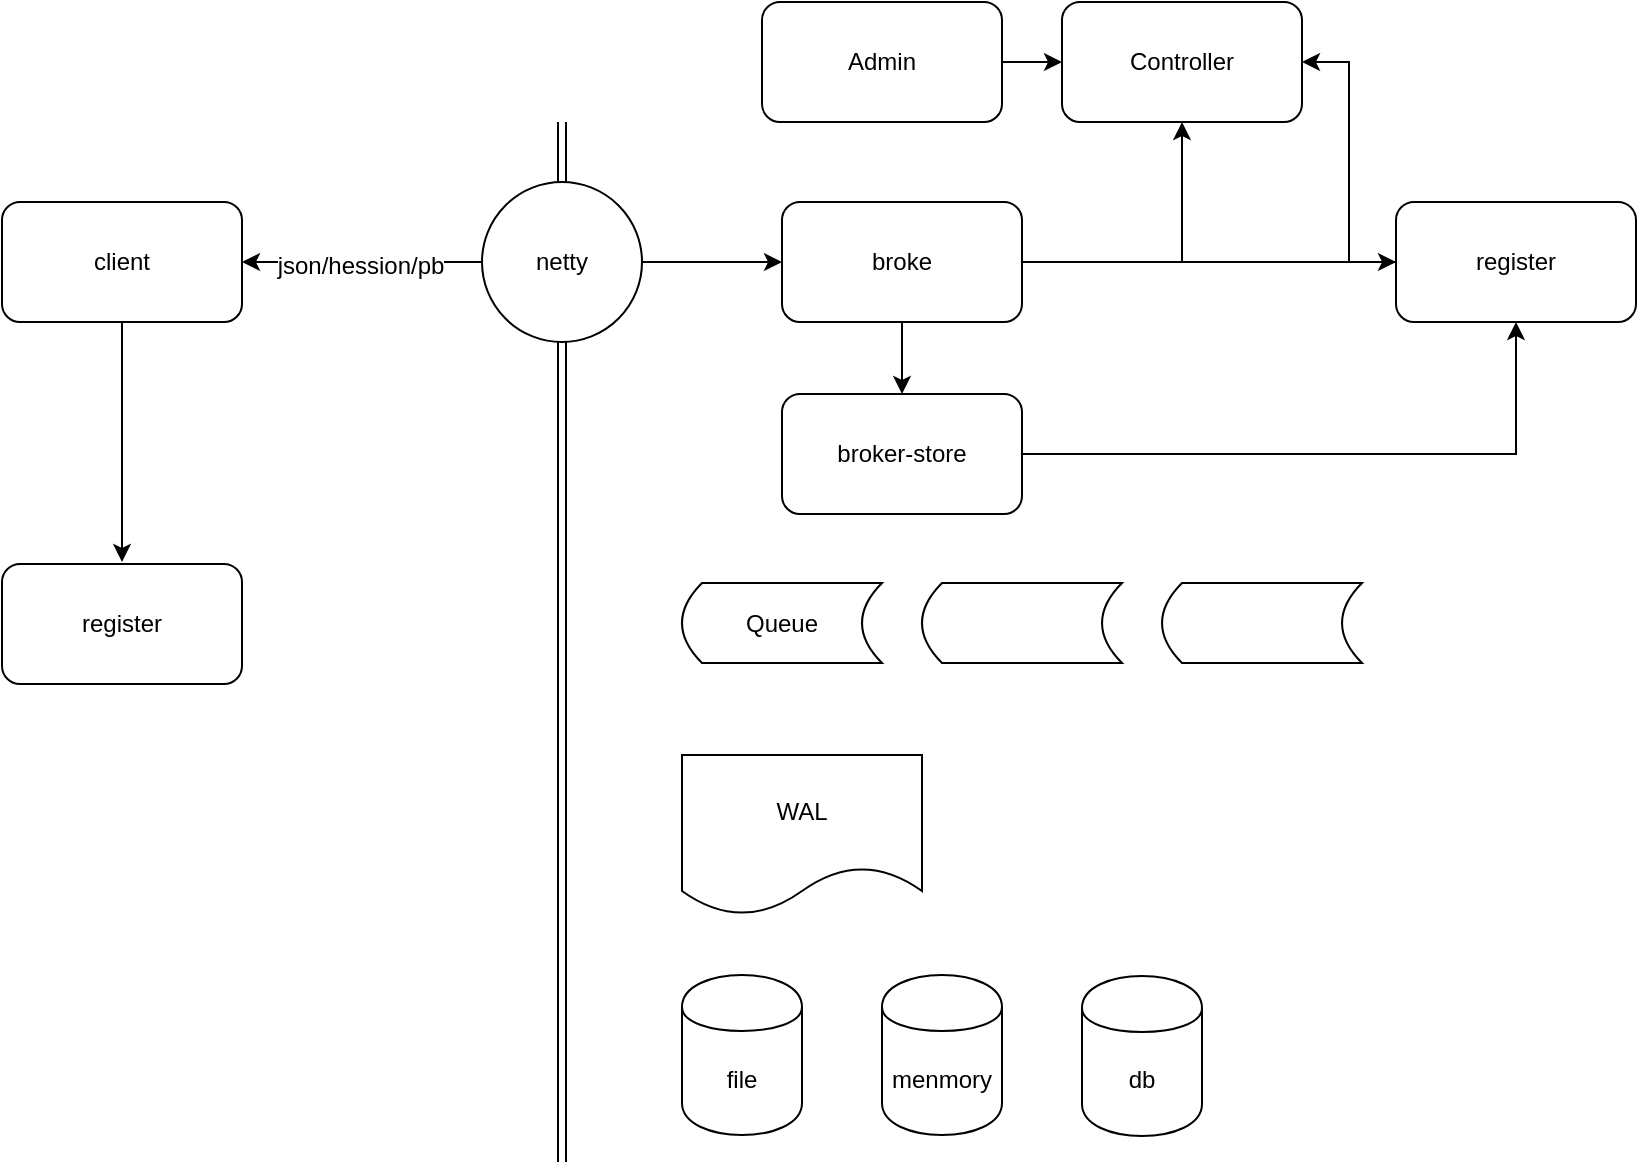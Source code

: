 <mxfile pages="1" version="11.2.4" type="github"><diagram id="NjYgPri0UZDIPDoO4oQ4" name="Page-1"><mxGraphModel dx="1426" dy="694" grid="1" gridSize="10" guides="1" tooltips="1" connect="1" arrows="1" fold="1" page="1" pageScale="1" pageWidth="827" pageHeight="1169" math="0" shadow="0"><root><mxCell id="0"/><mxCell id="1" parent="0"/><mxCell id="zrlcP0Jvn5EY-r984SPC-32" style="edgeStyle=orthogonalEdgeStyle;rounded=0;orthogonalLoop=1;jettySize=auto;html=1;exitX=0.5;exitY=1;exitDx=0;exitDy=0;" edge="1" parent="1" source="zrlcP0Jvn5EY-r984SPC-1"><mxGeometry relative="1" as="geometry"><mxPoint x="130" y="310" as="targetPoint"/></mxGeometry></mxCell><mxCell id="zrlcP0Jvn5EY-r984SPC-1" value="client" style="rounded=1;whiteSpace=wrap;html=1;" vertex="1" parent="1"><mxGeometry x="70" y="130" width="120" height="60" as="geometry"/></mxCell><mxCell id="zrlcP0Jvn5EY-r984SPC-5" value="" style="shape=link;html=1;" edge="1" parent="1"><mxGeometry width="100" relative="1" as="geometry"><mxPoint x="350" y="90" as="sourcePoint"/><mxPoint x="350" y="610" as="targetPoint"/></mxGeometry></mxCell><mxCell id="zrlcP0Jvn5EY-r984SPC-20" value="" style="edgeStyle=orthogonalEdgeStyle;rounded=0;orthogonalLoop=1;jettySize=auto;html=1;" edge="1" parent="1" source="zrlcP0Jvn5EY-r984SPC-6" target="zrlcP0Jvn5EY-r984SPC-17"><mxGeometry relative="1" as="geometry"/></mxCell><mxCell id="zrlcP0Jvn5EY-r984SPC-22" value="" style="edgeStyle=orthogonalEdgeStyle;rounded=0;orthogonalLoop=1;jettySize=auto;html=1;" edge="1" parent="1" source="zrlcP0Jvn5EY-r984SPC-6" target="zrlcP0Jvn5EY-r984SPC-21"><mxGeometry relative="1" as="geometry"/></mxCell><mxCell id="zrlcP0Jvn5EY-r984SPC-27" style="edgeStyle=orthogonalEdgeStyle;rounded=0;orthogonalLoop=1;jettySize=auto;html=1;" edge="1" parent="1" source="zrlcP0Jvn5EY-r984SPC-6" target="zrlcP0Jvn5EY-r984SPC-23"><mxGeometry relative="1" as="geometry"/></mxCell><mxCell id="zrlcP0Jvn5EY-r984SPC-6" value="broke" style="rounded=1;whiteSpace=wrap;html=1;" vertex="1" parent="1"><mxGeometry x="460" y="130" width="120" height="60" as="geometry"/></mxCell><mxCell id="zrlcP0Jvn5EY-r984SPC-8" value="" style="edgeStyle=orthogonalEdgeStyle;rounded=0;orthogonalLoop=1;jettySize=auto;html=1;" edge="1" parent="1" source="zrlcP0Jvn5EY-r984SPC-7" target="zrlcP0Jvn5EY-r984SPC-1"><mxGeometry relative="1" as="geometry"/></mxCell><mxCell id="zrlcP0Jvn5EY-r984SPC-10" value="json/hession/pb" style="text;html=1;resizable=0;points=[];align=center;verticalAlign=middle;labelBackgroundColor=#ffffff;" vertex="1" connectable="0" parent="zrlcP0Jvn5EY-r984SPC-8"><mxGeometry x="0.017" y="2" relative="1" as="geometry"><mxPoint as="offset"/></mxGeometry></mxCell><mxCell id="zrlcP0Jvn5EY-r984SPC-9" value="" style="edgeStyle=orthogonalEdgeStyle;rounded=0;orthogonalLoop=1;jettySize=auto;html=1;" edge="1" parent="1" source="zrlcP0Jvn5EY-r984SPC-7" target="zrlcP0Jvn5EY-r984SPC-6"><mxGeometry relative="1" as="geometry"/></mxCell><mxCell id="zrlcP0Jvn5EY-r984SPC-7" value="netty" style="ellipse;whiteSpace=wrap;html=1;aspect=fixed;" vertex="1" parent="1"><mxGeometry x="310" y="120" width="80" height="80" as="geometry"/></mxCell><mxCell id="zrlcP0Jvn5EY-r984SPC-11" value="file" style="shape=cylinder;whiteSpace=wrap;html=1;boundedLbl=1;backgroundOutline=1;" vertex="1" parent="1"><mxGeometry x="410" y="516.5" width="60" height="80" as="geometry"/></mxCell><mxCell id="zrlcP0Jvn5EY-r984SPC-12" value="menmory" style="shape=cylinder;whiteSpace=wrap;html=1;boundedLbl=1;backgroundOutline=1;" vertex="1" parent="1"><mxGeometry x="510" y="516.5" width="60" height="80" as="geometry"/></mxCell><mxCell id="zrlcP0Jvn5EY-r984SPC-13" value="Queue" style="shape=dataStorage;whiteSpace=wrap;html=1;" vertex="1" parent="1"><mxGeometry x="410" y="320.5" width="100" height="40" as="geometry"/></mxCell><mxCell id="zrlcP0Jvn5EY-r984SPC-14" value="" style="shape=dataStorage;whiteSpace=wrap;html=1;" vertex="1" parent="1"><mxGeometry x="530" y="320.5" width="100" height="40" as="geometry"/></mxCell><mxCell id="zrlcP0Jvn5EY-r984SPC-15" value="" style="shape=dataStorage;whiteSpace=wrap;html=1;" vertex="1" parent="1"><mxGeometry x="650" y="320.5" width="100" height="40" as="geometry"/></mxCell><mxCell id="zrlcP0Jvn5EY-r984SPC-16" value="WAL" style="shape=document;whiteSpace=wrap;html=1;boundedLbl=1;" vertex="1" parent="1"><mxGeometry x="410" y="406.5" width="120" height="80" as="geometry"/></mxCell><mxCell id="zrlcP0Jvn5EY-r984SPC-17" value="Controller" style="rounded=1;whiteSpace=wrap;html=1;" vertex="1" parent="1"><mxGeometry x="600" y="30" width="120" height="60" as="geometry"/></mxCell><mxCell id="zrlcP0Jvn5EY-r984SPC-25" style="edgeStyle=orthogonalEdgeStyle;rounded=0;orthogonalLoop=1;jettySize=auto;html=1;entryX=0.5;entryY=1;entryDx=0;entryDy=0;" edge="1" parent="1" source="zrlcP0Jvn5EY-r984SPC-21" target="zrlcP0Jvn5EY-r984SPC-23"><mxGeometry relative="1" as="geometry"/></mxCell><mxCell id="zrlcP0Jvn5EY-r984SPC-21" value="broker-store" style="rounded=1;whiteSpace=wrap;html=1;" vertex="1" parent="1"><mxGeometry x="460" y="226" width="120" height="60" as="geometry"/></mxCell><mxCell id="zrlcP0Jvn5EY-r984SPC-28" style="edgeStyle=orthogonalEdgeStyle;rounded=0;orthogonalLoop=1;jettySize=auto;html=1;entryX=1;entryY=0.5;entryDx=0;entryDy=0;" edge="1" parent="1" source="zrlcP0Jvn5EY-r984SPC-23" target="zrlcP0Jvn5EY-r984SPC-17"><mxGeometry relative="1" as="geometry"/></mxCell><mxCell id="zrlcP0Jvn5EY-r984SPC-23" value="register" style="rounded=1;whiteSpace=wrap;html=1;" vertex="1" parent="1"><mxGeometry x="767" y="130" width="120" height="60" as="geometry"/></mxCell><mxCell id="zrlcP0Jvn5EY-r984SPC-30" style="edgeStyle=orthogonalEdgeStyle;rounded=0;orthogonalLoop=1;jettySize=auto;html=1;exitX=1;exitY=0.5;exitDx=0;exitDy=0;" edge="1" parent="1" source="zrlcP0Jvn5EY-r984SPC-29" target="zrlcP0Jvn5EY-r984SPC-17"><mxGeometry relative="1" as="geometry"/></mxCell><mxCell id="zrlcP0Jvn5EY-r984SPC-29" value="Admin" style="rounded=1;whiteSpace=wrap;html=1;" vertex="1" parent="1"><mxGeometry x="450" y="30" width="120" height="60" as="geometry"/></mxCell><mxCell id="zrlcP0Jvn5EY-r984SPC-31" value="db" style="shape=cylinder;whiteSpace=wrap;html=1;boundedLbl=1;backgroundOutline=1;" vertex="1" parent="1"><mxGeometry x="610" y="517" width="60" height="80" as="geometry"/></mxCell><mxCell id="zrlcP0Jvn5EY-r984SPC-33" value="register" style="rounded=1;whiteSpace=wrap;html=1;" vertex="1" parent="1"><mxGeometry x="70" y="311" width="120" height="60" as="geometry"/></mxCell></root></mxGraphModel></diagram></mxfile>